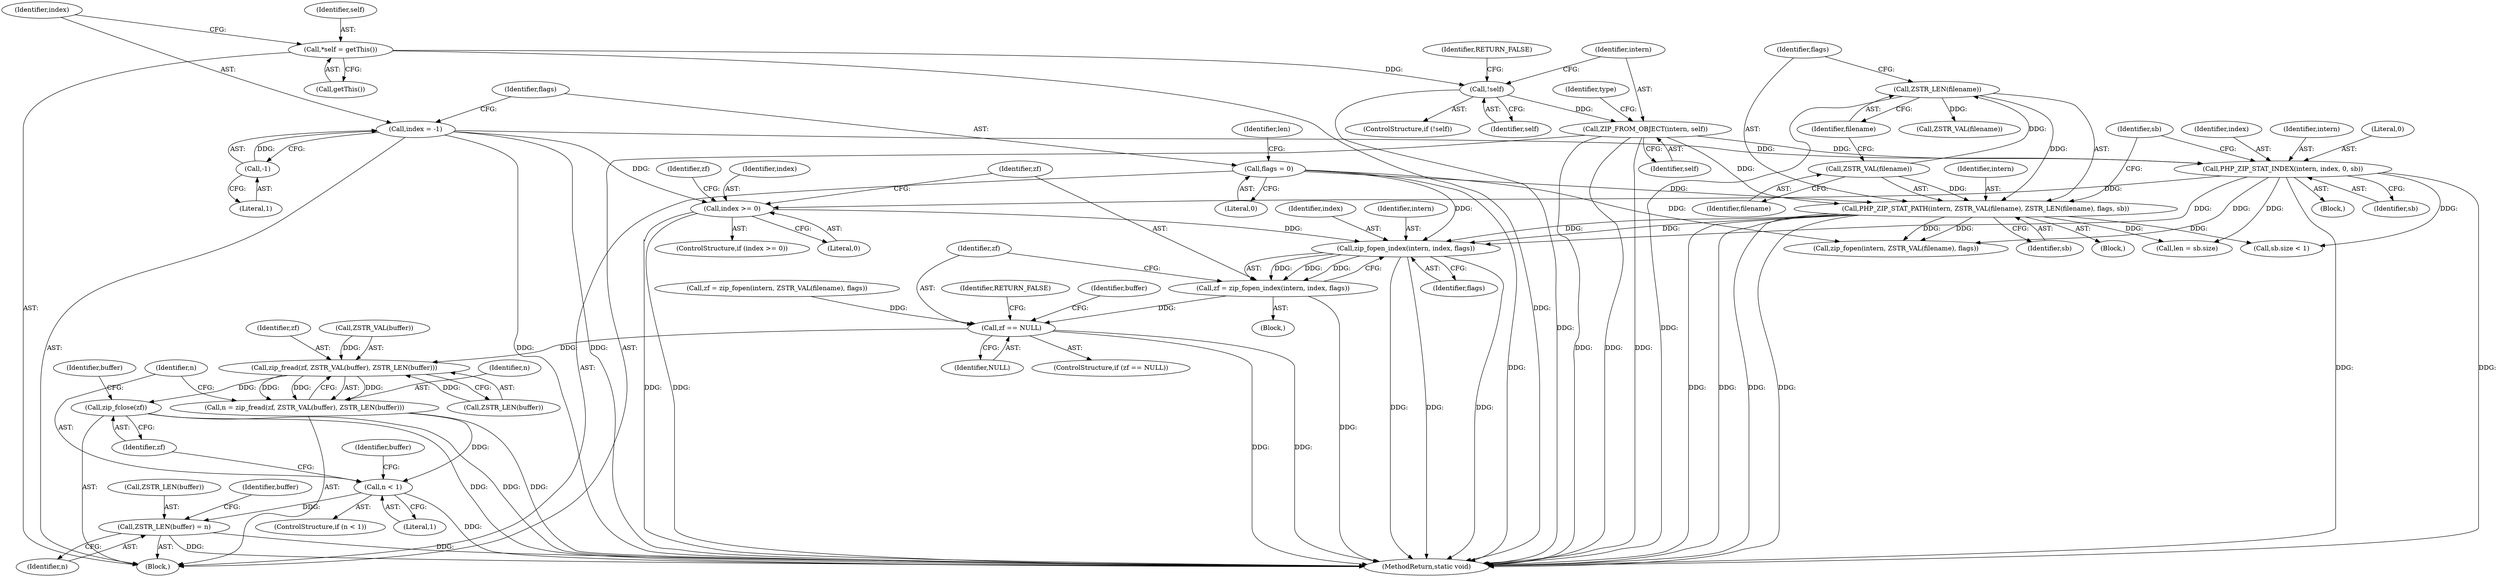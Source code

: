 digraph "0_php-src_3b8d4de300854b3517c7acb239b84f7726c1353c?w=1_0@API" {
"1000213" [label="(Call,zip_fopen_index(intern, index, flags))"];
"1000159" [label="(Call,PHP_ZIP_STAT_PATH(intern, ZSTR_VAL(filename), ZSTR_LEN(filename), flags, sb))"];
"1000137" [label="(Call,ZIP_FROM_OBJECT(intern, self))"];
"1000133" [label="(Call,!self)"];
"1000108" [label="(Call,*self = getThis())"];
"1000161" [label="(Call,ZSTR_VAL(filename))"];
"1000163" [label="(Call,ZSTR_LEN(filename))"];
"1000119" [label="(Call,flags = 0)"];
"1000183" [label="(Call,PHP_ZIP_STAT_INDEX(intern, index, 0, sb))"];
"1000114" [label="(Call,index = -1)"];
"1000116" [label="(Call,-1)"];
"1000207" [label="(Call,index >= 0)"];
"1000211" [label="(Call,zf = zip_fopen_index(intern, index, flags))"];
"1000227" [label="(Call,zf == NULL)"];
"1000239" [label="(Call,zip_fread(zf, ZSTR_VAL(buffer), ZSTR_LEN(buffer)))"];
"1000237" [label="(Call,n = zip_fread(zf, ZSTR_VAL(buffer), ZSTR_LEN(buffer)))"];
"1000246" [label="(Call,n < 1)"];
"1000261" [label="(Call,ZSTR_LEN(buffer) = n)"];
"1000253" [label="(Call,zip_fclose(zf))"];
"1000246" [label="(Call,n < 1)"];
"1000226" [label="(ControlStructure,if (zf == NULL))"];
"1000228" [label="(Identifier,zf)"];
"1000162" [label="(Identifier,filename)"];
"1000142" [label="(Identifier,type)"];
"1000119" [label="(Call,flags = 0)"];
"1000138" [label="(Identifier,intern)"];
"1000105" [label="(Block,)"];
"1000117" [label="(Literal,1)"];
"1000183" [label="(Call,PHP_ZIP_STAT_INDEX(intern, index, 0, sb))"];
"1000237" [label="(Call,n = zip_fread(zf, ZSTR_VAL(buffer), ZSTR_LEN(buffer)))"];
"1000110" [label="(Call,getThis())"];
"1000168" [label="(Block,)"];
"1000108" [label="(Call,*self = getThis())"];
"1000115" [label="(Identifier,index)"];
"1000163" [label="(Call,ZSTR_LEN(filename))"];
"1000227" [label="(Call,zf == NULL)"];
"1000186" [label="(Literal,0)"];
"1000136" [label="(Identifier,RETURN_FALSE)"];
"1000251" [label="(Identifier,buffer)"];
"1000267" [label="(MethodReturn,static void)"];
"1000161" [label="(Call,ZSTR_VAL(filename))"];
"1000253" [label="(Call,zip_fclose(zf))"];
"1000261" [label="(Call,ZSTR_LEN(buffer) = n)"];
"1000266" [label="(Identifier,buffer)"];
"1000258" [label="(Identifier,buffer)"];
"1000223" [label="(Call,ZSTR_VAL(filename))"];
"1000206" [label="(ControlStructure,if (index >= 0))"];
"1000216" [label="(Identifier,flags)"];
"1000164" [label="(Identifier,filename)"];
"1000233" [label="(Identifier,buffer)"];
"1000219" [label="(Call,zf = zip_fopen(intern, ZSTR_VAL(filename), flags))"];
"1000239" [label="(Call,zip_fread(zf, ZSTR_VAL(buffer), ZSTR_LEN(buffer)))"];
"1000160" [label="(Identifier,intern)"];
"1000254" [label="(Identifier,zf)"];
"1000209" [label="(Literal,0)"];
"1000240" [label="(Identifier,zf)"];
"1000165" [label="(Identifier,flags)"];
"1000185" [label="(Identifier,index)"];
"1000133" [label="(Call,!self)"];
"1000229" [label="(Identifier,NULL)"];
"1000221" [label="(Call,zip_fopen(intern, ZSTR_VAL(filename), flags))"];
"1000134" [label="(Identifier,self)"];
"1000211" [label="(Call,zf = zip_fopen_index(intern, index, flags))"];
"1000184" [label="(Identifier,intern)"];
"1000220" [label="(Identifier,zf)"];
"1000189" [label="(Call,sb.size < 1)"];
"1000187" [label="(Identifier,sb)"];
"1000207" [label="(Call,index >= 0)"];
"1000238" [label="(Identifier,n)"];
"1000201" [label="(Call,len = sb.size)"];
"1000132" [label="(ControlStructure,if (!self))"];
"1000231" [label="(Identifier,RETURN_FALSE)"];
"1000116" [label="(Call,-1)"];
"1000139" [label="(Identifier,self)"];
"1000214" [label="(Identifier,intern)"];
"1000120" [label="(Identifier,flags)"];
"1000212" [label="(Identifier,zf)"];
"1000137" [label="(Call,ZIP_FROM_OBJECT(intern, self))"];
"1000210" [label="(Block,)"];
"1000241" [label="(Call,ZSTR_VAL(buffer))"];
"1000247" [label="(Identifier,n)"];
"1000248" [label="(Literal,1)"];
"1000191" [label="(Identifier,sb)"];
"1000114" [label="(Call,index = -1)"];
"1000264" [label="(Identifier,n)"];
"1000159" [label="(Call,PHP_ZIP_STAT_PATH(intern, ZSTR_VAL(filename), ZSTR_LEN(filename), flags, sb))"];
"1000166" [label="(Identifier,sb)"];
"1000245" [label="(ControlStructure,if (n < 1))"];
"1000243" [label="(Call,ZSTR_LEN(buffer))"];
"1000121" [label="(Literal,0)"];
"1000208" [label="(Identifier,index)"];
"1000213" [label="(Call,zip_fopen_index(intern, index, flags))"];
"1000109" [label="(Identifier,self)"];
"1000262" [label="(Call,ZSTR_LEN(buffer))"];
"1000124" [label="(Identifier,len)"];
"1000215" [label="(Identifier,index)"];
"1000144" [label="(Block,)"];
"1000213" -> "1000211"  [label="AST: "];
"1000213" -> "1000216"  [label="CFG: "];
"1000214" -> "1000213"  [label="AST: "];
"1000215" -> "1000213"  [label="AST: "];
"1000216" -> "1000213"  [label="AST: "];
"1000211" -> "1000213"  [label="CFG: "];
"1000213" -> "1000267"  [label="DDG: "];
"1000213" -> "1000267"  [label="DDG: "];
"1000213" -> "1000267"  [label="DDG: "];
"1000213" -> "1000211"  [label="DDG: "];
"1000213" -> "1000211"  [label="DDG: "];
"1000213" -> "1000211"  [label="DDG: "];
"1000159" -> "1000213"  [label="DDG: "];
"1000159" -> "1000213"  [label="DDG: "];
"1000183" -> "1000213"  [label="DDG: "];
"1000207" -> "1000213"  [label="DDG: "];
"1000119" -> "1000213"  [label="DDG: "];
"1000159" -> "1000144"  [label="AST: "];
"1000159" -> "1000166"  [label="CFG: "];
"1000160" -> "1000159"  [label="AST: "];
"1000161" -> "1000159"  [label="AST: "];
"1000163" -> "1000159"  [label="AST: "];
"1000165" -> "1000159"  [label="AST: "];
"1000166" -> "1000159"  [label="AST: "];
"1000191" -> "1000159"  [label="CFG: "];
"1000159" -> "1000267"  [label="DDG: "];
"1000159" -> "1000267"  [label="DDG: "];
"1000159" -> "1000267"  [label="DDG: "];
"1000159" -> "1000267"  [label="DDG: "];
"1000137" -> "1000159"  [label="DDG: "];
"1000161" -> "1000159"  [label="DDG: "];
"1000163" -> "1000159"  [label="DDG: "];
"1000119" -> "1000159"  [label="DDG: "];
"1000159" -> "1000189"  [label="DDG: "];
"1000159" -> "1000201"  [label="DDG: "];
"1000159" -> "1000221"  [label="DDG: "];
"1000159" -> "1000221"  [label="DDG: "];
"1000137" -> "1000105"  [label="AST: "];
"1000137" -> "1000139"  [label="CFG: "];
"1000138" -> "1000137"  [label="AST: "];
"1000139" -> "1000137"  [label="AST: "];
"1000142" -> "1000137"  [label="CFG: "];
"1000137" -> "1000267"  [label="DDG: "];
"1000137" -> "1000267"  [label="DDG: "];
"1000137" -> "1000267"  [label="DDG: "];
"1000133" -> "1000137"  [label="DDG: "];
"1000137" -> "1000183"  [label="DDG: "];
"1000133" -> "1000132"  [label="AST: "];
"1000133" -> "1000134"  [label="CFG: "];
"1000134" -> "1000133"  [label="AST: "];
"1000136" -> "1000133"  [label="CFG: "];
"1000138" -> "1000133"  [label="CFG: "];
"1000133" -> "1000267"  [label="DDG: "];
"1000108" -> "1000133"  [label="DDG: "];
"1000108" -> "1000105"  [label="AST: "];
"1000108" -> "1000110"  [label="CFG: "];
"1000109" -> "1000108"  [label="AST: "];
"1000110" -> "1000108"  [label="AST: "];
"1000115" -> "1000108"  [label="CFG: "];
"1000108" -> "1000267"  [label="DDG: "];
"1000161" -> "1000162"  [label="CFG: "];
"1000162" -> "1000161"  [label="AST: "];
"1000164" -> "1000161"  [label="CFG: "];
"1000161" -> "1000163"  [label="DDG: "];
"1000163" -> "1000164"  [label="CFG: "];
"1000164" -> "1000163"  [label="AST: "];
"1000165" -> "1000163"  [label="CFG: "];
"1000163" -> "1000267"  [label="DDG: "];
"1000163" -> "1000223"  [label="DDG: "];
"1000119" -> "1000105"  [label="AST: "];
"1000119" -> "1000121"  [label="CFG: "];
"1000120" -> "1000119"  [label="AST: "];
"1000121" -> "1000119"  [label="AST: "];
"1000124" -> "1000119"  [label="CFG: "];
"1000119" -> "1000267"  [label="DDG: "];
"1000119" -> "1000221"  [label="DDG: "];
"1000183" -> "1000168"  [label="AST: "];
"1000183" -> "1000187"  [label="CFG: "];
"1000184" -> "1000183"  [label="AST: "];
"1000185" -> "1000183"  [label="AST: "];
"1000186" -> "1000183"  [label="AST: "];
"1000187" -> "1000183"  [label="AST: "];
"1000191" -> "1000183"  [label="CFG: "];
"1000183" -> "1000267"  [label="DDG: "];
"1000183" -> "1000267"  [label="DDG: "];
"1000114" -> "1000183"  [label="DDG: "];
"1000183" -> "1000189"  [label="DDG: "];
"1000183" -> "1000201"  [label="DDG: "];
"1000183" -> "1000207"  [label="DDG: "];
"1000183" -> "1000221"  [label="DDG: "];
"1000114" -> "1000105"  [label="AST: "];
"1000114" -> "1000116"  [label="CFG: "];
"1000115" -> "1000114"  [label="AST: "];
"1000116" -> "1000114"  [label="AST: "];
"1000120" -> "1000114"  [label="CFG: "];
"1000114" -> "1000267"  [label="DDG: "];
"1000114" -> "1000267"  [label="DDG: "];
"1000116" -> "1000114"  [label="DDG: "];
"1000114" -> "1000207"  [label="DDG: "];
"1000116" -> "1000117"  [label="CFG: "];
"1000117" -> "1000116"  [label="AST: "];
"1000207" -> "1000206"  [label="AST: "];
"1000207" -> "1000209"  [label="CFG: "];
"1000208" -> "1000207"  [label="AST: "];
"1000209" -> "1000207"  [label="AST: "];
"1000212" -> "1000207"  [label="CFG: "];
"1000220" -> "1000207"  [label="CFG: "];
"1000207" -> "1000267"  [label="DDG: "];
"1000207" -> "1000267"  [label="DDG: "];
"1000211" -> "1000210"  [label="AST: "];
"1000212" -> "1000211"  [label="AST: "];
"1000228" -> "1000211"  [label="CFG: "];
"1000211" -> "1000267"  [label="DDG: "];
"1000211" -> "1000227"  [label="DDG: "];
"1000227" -> "1000226"  [label="AST: "];
"1000227" -> "1000229"  [label="CFG: "];
"1000228" -> "1000227"  [label="AST: "];
"1000229" -> "1000227"  [label="AST: "];
"1000231" -> "1000227"  [label="CFG: "];
"1000233" -> "1000227"  [label="CFG: "];
"1000227" -> "1000267"  [label="DDG: "];
"1000227" -> "1000267"  [label="DDG: "];
"1000219" -> "1000227"  [label="DDG: "];
"1000227" -> "1000239"  [label="DDG: "];
"1000239" -> "1000237"  [label="AST: "];
"1000239" -> "1000243"  [label="CFG: "];
"1000240" -> "1000239"  [label="AST: "];
"1000241" -> "1000239"  [label="AST: "];
"1000243" -> "1000239"  [label="AST: "];
"1000237" -> "1000239"  [label="CFG: "];
"1000239" -> "1000237"  [label="DDG: "];
"1000239" -> "1000237"  [label="DDG: "];
"1000239" -> "1000237"  [label="DDG: "];
"1000241" -> "1000239"  [label="DDG: "];
"1000243" -> "1000239"  [label="DDG: "];
"1000239" -> "1000253"  [label="DDG: "];
"1000237" -> "1000105"  [label="AST: "];
"1000238" -> "1000237"  [label="AST: "];
"1000247" -> "1000237"  [label="CFG: "];
"1000237" -> "1000267"  [label="DDG: "];
"1000237" -> "1000246"  [label="DDG: "];
"1000246" -> "1000245"  [label="AST: "];
"1000246" -> "1000248"  [label="CFG: "];
"1000247" -> "1000246"  [label="AST: "];
"1000248" -> "1000246"  [label="AST: "];
"1000251" -> "1000246"  [label="CFG: "];
"1000254" -> "1000246"  [label="CFG: "];
"1000246" -> "1000267"  [label="DDG: "];
"1000246" -> "1000261"  [label="DDG: "];
"1000261" -> "1000105"  [label="AST: "];
"1000261" -> "1000264"  [label="CFG: "];
"1000262" -> "1000261"  [label="AST: "];
"1000264" -> "1000261"  [label="AST: "];
"1000266" -> "1000261"  [label="CFG: "];
"1000261" -> "1000267"  [label="DDG: "];
"1000261" -> "1000267"  [label="DDG: "];
"1000253" -> "1000105"  [label="AST: "];
"1000253" -> "1000254"  [label="CFG: "];
"1000254" -> "1000253"  [label="AST: "];
"1000258" -> "1000253"  [label="CFG: "];
"1000253" -> "1000267"  [label="DDG: "];
"1000253" -> "1000267"  [label="DDG: "];
}
